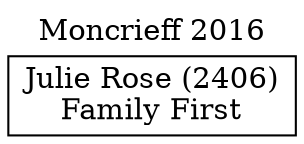 // House preference flow
digraph "Julie Rose (2406)_Moncrieff_2016" {
	graph [label="Moncrieff 2016" labelloc=t mclimit=10]
	node [shape=box]
	"Julie Rose (2406)" [label="Julie Rose (2406)
Family First"]
}
